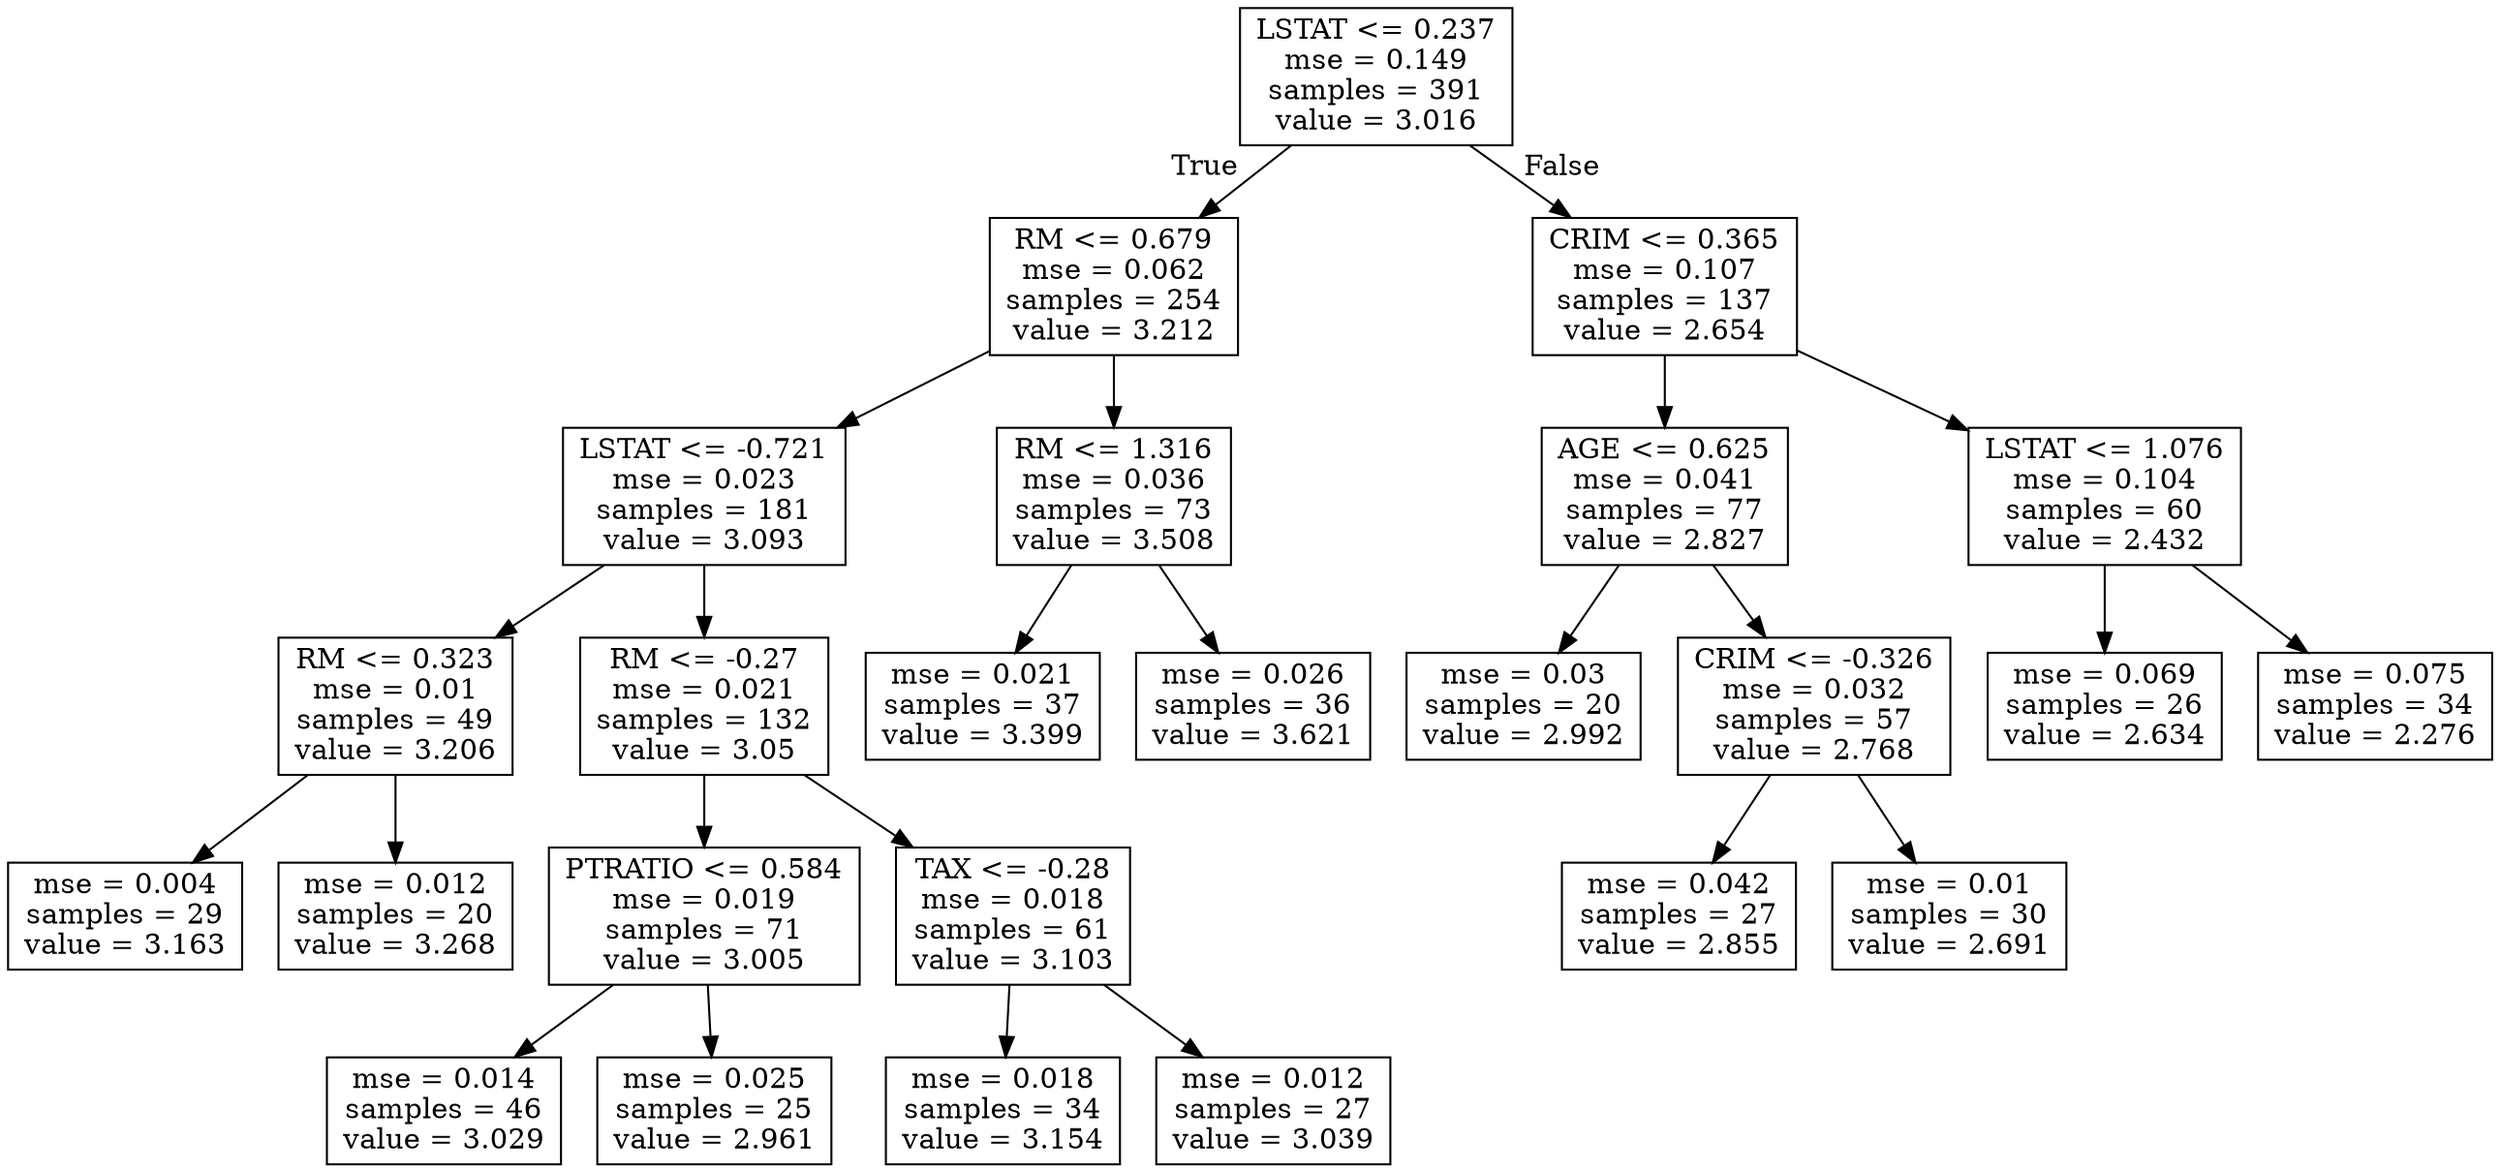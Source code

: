 digraph Tree {
node [shape=box] ;
0 [label="LSTAT <= 0.237\nmse = 0.149\nsamples = 391\nvalue = 3.016"] ;
1 [label="RM <= 0.679\nmse = 0.062\nsamples = 254\nvalue = 3.212"] ;
0 -> 1 [labeldistance=2.5, labelangle=45, headlabel="True"] ;
2 [label="LSTAT <= -0.721\nmse = 0.023\nsamples = 181\nvalue = 3.093"] ;
1 -> 2 ;
3 [label="RM <= 0.323\nmse = 0.01\nsamples = 49\nvalue = 3.206"] ;
2 -> 3 ;
4 [label="mse = 0.004\nsamples = 29\nvalue = 3.163"] ;
3 -> 4 ;
5 [label="mse = 0.012\nsamples = 20\nvalue = 3.268"] ;
3 -> 5 ;
6 [label="RM <= -0.27\nmse = 0.021\nsamples = 132\nvalue = 3.05"] ;
2 -> 6 ;
7 [label="PTRATIO <= 0.584\nmse = 0.019\nsamples = 71\nvalue = 3.005"] ;
6 -> 7 ;
8 [label="mse = 0.014\nsamples = 46\nvalue = 3.029"] ;
7 -> 8 ;
9 [label="mse = 0.025\nsamples = 25\nvalue = 2.961"] ;
7 -> 9 ;
10 [label="TAX <= -0.28\nmse = 0.018\nsamples = 61\nvalue = 3.103"] ;
6 -> 10 ;
11 [label="mse = 0.018\nsamples = 34\nvalue = 3.154"] ;
10 -> 11 ;
12 [label="mse = 0.012\nsamples = 27\nvalue = 3.039"] ;
10 -> 12 ;
13 [label="RM <= 1.316\nmse = 0.036\nsamples = 73\nvalue = 3.508"] ;
1 -> 13 ;
14 [label="mse = 0.021\nsamples = 37\nvalue = 3.399"] ;
13 -> 14 ;
15 [label="mse = 0.026\nsamples = 36\nvalue = 3.621"] ;
13 -> 15 ;
16 [label="CRIM <= 0.365\nmse = 0.107\nsamples = 137\nvalue = 2.654"] ;
0 -> 16 [labeldistance=2.5, labelangle=-45, headlabel="False"] ;
17 [label="AGE <= 0.625\nmse = 0.041\nsamples = 77\nvalue = 2.827"] ;
16 -> 17 ;
18 [label="mse = 0.03\nsamples = 20\nvalue = 2.992"] ;
17 -> 18 ;
19 [label="CRIM <= -0.326\nmse = 0.032\nsamples = 57\nvalue = 2.768"] ;
17 -> 19 ;
20 [label="mse = 0.042\nsamples = 27\nvalue = 2.855"] ;
19 -> 20 ;
21 [label="mse = 0.01\nsamples = 30\nvalue = 2.691"] ;
19 -> 21 ;
22 [label="LSTAT <= 1.076\nmse = 0.104\nsamples = 60\nvalue = 2.432"] ;
16 -> 22 ;
23 [label="mse = 0.069\nsamples = 26\nvalue = 2.634"] ;
22 -> 23 ;
24 [label="mse = 0.075\nsamples = 34\nvalue = 2.276"] ;
22 -> 24 ;
}